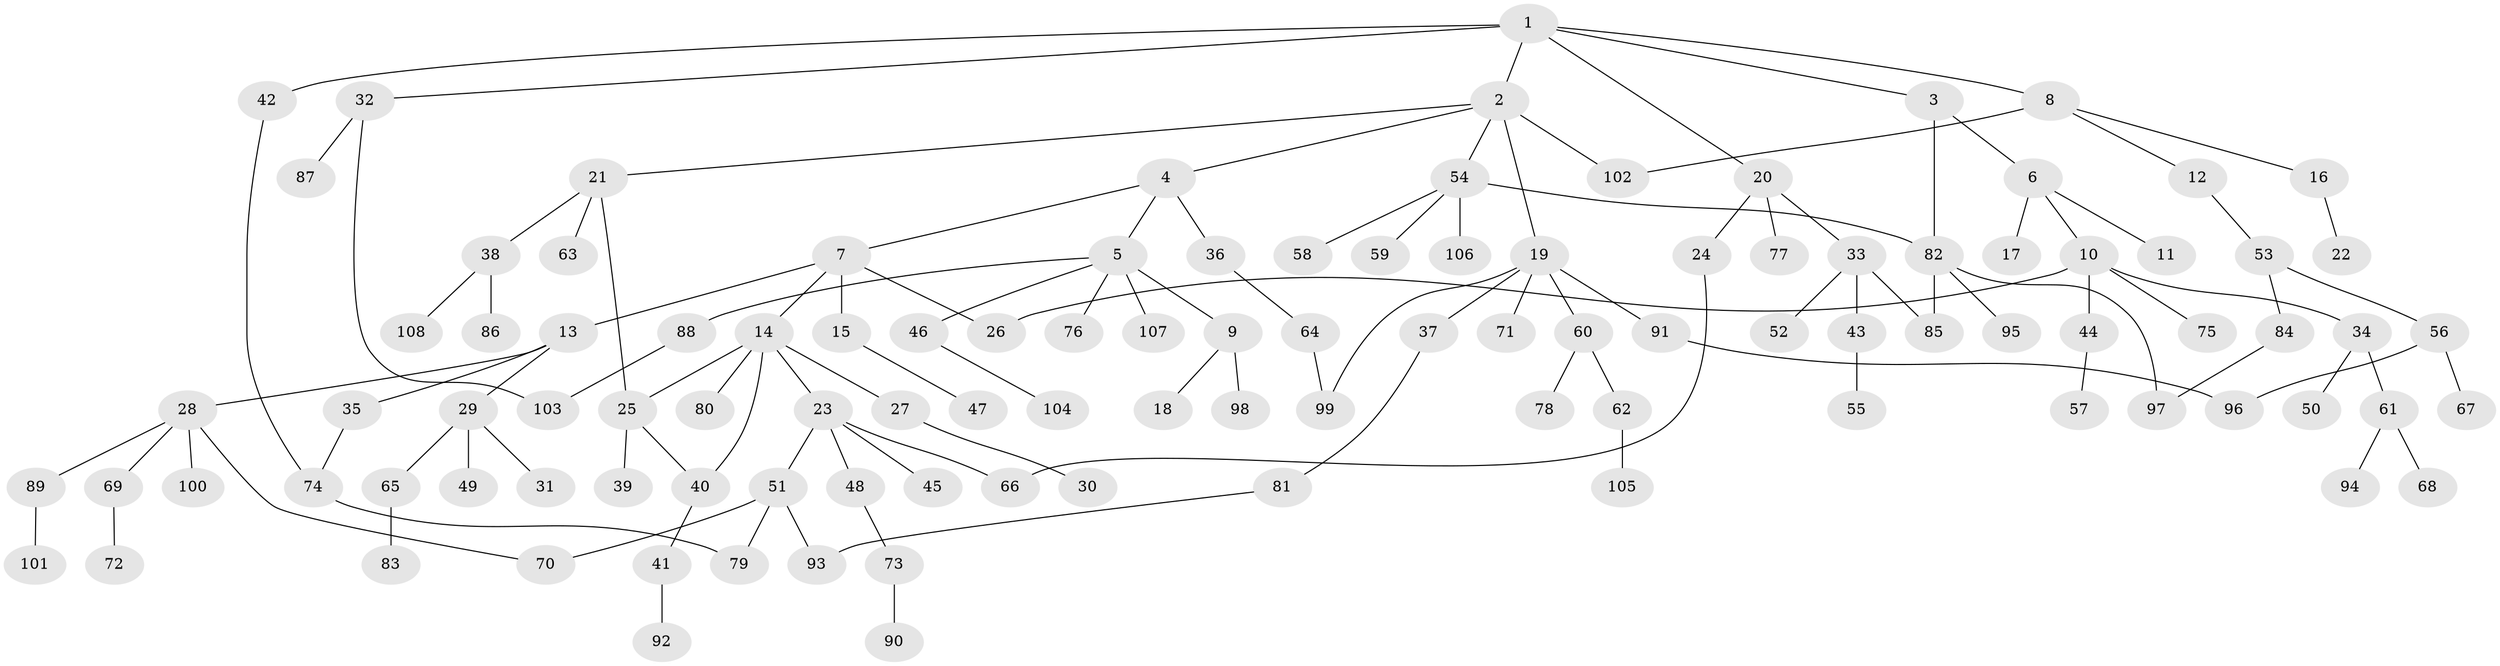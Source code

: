 // Generated by graph-tools (version 1.1) at 2025/13/03/09/25 04:13:33]
// undirected, 108 vertices, 122 edges
graph export_dot {
graph [start="1"]
  node [color=gray90,style=filled];
  1;
  2;
  3;
  4;
  5;
  6;
  7;
  8;
  9;
  10;
  11;
  12;
  13;
  14;
  15;
  16;
  17;
  18;
  19;
  20;
  21;
  22;
  23;
  24;
  25;
  26;
  27;
  28;
  29;
  30;
  31;
  32;
  33;
  34;
  35;
  36;
  37;
  38;
  39;
  40;
  41;
  42;
  43;
  44;
  45;
  46;
  47;
  48;
  49;
  50;
  51;
  52;
  53;
  54;
  55;
  56;
  57;
  58;
  59;
  60;
  61;
  62;
  63;
  64;
  65;
  66;
  67;
  68;
  69;
  70;
  71;
  72;
  73;
  74;
  75;
  76;
  77;
  78;
  79;
  80;
  81;
  82;
  83;
  84;
  85;
  86;
  87;
  88;
  89;
  90;
  91;
  92;
  93;
  94;
  95;
  96;
  97;
  98;
  99;
  100;
  101;
  102;
  103;
  104;
  105;
  106;
  107;
  108;
  1 -- 2;
  1 -- 3;
  1 -- 8;
  1 -- 20;
  1 -- 32;
  1 -- 42;
  2 -- 4;
  2 -- 19;
  2 -- 21;
  2 -- 54;
  2 -- 102;
  3 -- 6;
  3 -- 82;
  4 -- 5;
  4 -- 7;
  4 -- 36;
  5 -- 9;
  5 -- 46;
  5 -- 76;
  5 -- 88;
  5 -- 107;
  6 -- 10;
  6 -- 11;
  6 -- 17;
  7 -- 13;
  7 -- 14;
  7 -- 15;
  7 -- 26;
  8 -- 12;
  8 -- 16;
  8 -- 102;
  9 -- 18;
  9 -- 98;
  10 -- 34;
  10 -- 44;
  10 -- 75;
  10 -- 26;
  12 -- 53;
  13 -- 28;
  13 -- 29;
  13 -- 35;
  14 -- 23;
  14 -- 27;
  14 -- 40;
  14 -- 80;
  14 -- 25;
  15 -- 47;
  16 -- 22;
  19 -- 37;
  19 -- 60;
  19 -- 71;
  19 -- 91;
  19 -- 99;
  20 -- 24;
  20 -- 33;
  20 -- 77;
  21 -- 25;
  21 -- 38;
  21 -- 63;
  23 -- 45;
  23 -- 48;
  23 -- 51;
  23 -- 66;
  24 -- 66;
  25 -- 39;
  25 -- 40;
  27 -- 30;
  28 -- 69;
  28 -- 70;
  28 -- 89;
  28 -- 100;
  29 -- 31;
  29 -- 49;
  29 -- 65;
  32 -- 87;
  32 -- 103;
  33 -- 43;
  33 -- 52;
  33 -- 85;
  34 -- 50;
  34 -- 61;
  35 -- 74;
  36 -- 64;
  37 -- 81;
  38 -- 86;
  38 -- 108;
  40 -- 41;
  41 -- 92;
  42 -- 74;
  43 -- 55;
  44 -- 57;
  46 -- 104;
  48 -- 73;
  51 -- 93;
  51 -- 79;
  51 -- 70;
  53 -- 56;
  53 -- 84;
  54 -- 58;
  54 -- 59;
  54 -- 106;
  54 -- 82;
  56 -- 67;
  56 -- 96;
  60 -- 62;
  60 -- 78;
  61 -- 68;
  61 -- 94;
  62 -- 105;
  64 -- 99;
  65 -- 83;
  69 -- 72;
  73 -- 90;
  74 -- 79;
  81 -- 93;
  82 -- 85;
  82 -- 95;
  82 -- 97;
  84 -- 97;
  88 -- 103;
  89 -- 101;
  91 -- 96;
}
